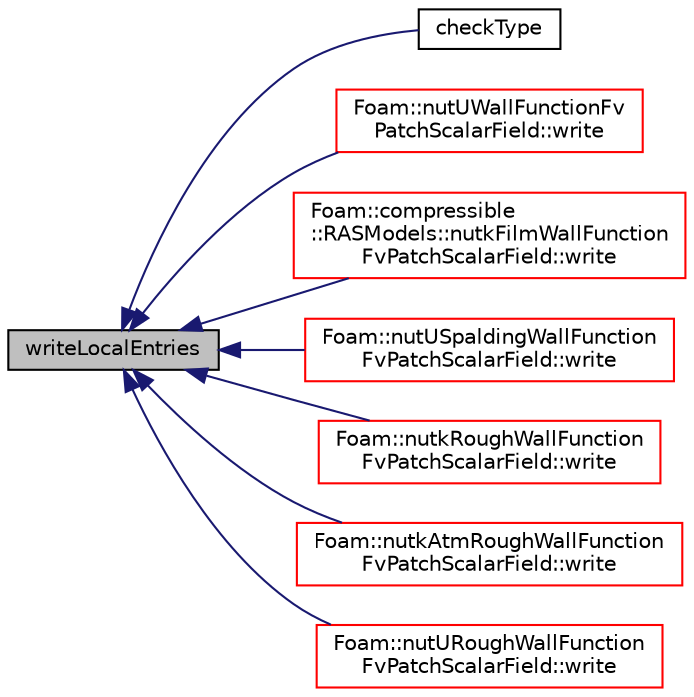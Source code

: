 digraph "writeLocalEntries"
{
  bgcolor="transparent";
  edge [fontname="Helvetica",fontsize="10",labelfontname="Helvetica",labelfontsize="10"];
  node [fontname="Helvetica",fontsize="10",shape=record];
  rankdir="LR";
  Node89 [label="writeLocalEntries",height=0.2,width=0.4,color="black", fillcolor="grey75", style="filled", fontcolor="black"];
  Node89 -> Node90 [dir="back",color="midnightblue",fontsize="10",style="solid",fontname="Helvetica"];
  Node90 [label="checkType",height=0.2,width=0.4,color="black",URL="$a32177.html#ad72f1118ee25d5a9fcb73f4c5d8ea9d0",tooltip="Check the type of the patch. "];
  Node89 -> Node91 [dir="back",color="midnightblue",fontsize="10",style="solid",fontname="Helvetica"];
  Node91 [label="Foam::nutUWallFunctionFv\lPatchScalarField::write",height=0.2,width=0.4,color="red",URL="$a32173.html#a78cec3e4ecac4a89a3ad8d38f2ad21f5",tooltip="Write. "];
  Node89 -> Node93 [dir="back",color="midnightblue",fontsize="10",style="solid",fontname="Helvetica"];
  Node93 [label="Foam::compressible\l::RASModels::nutkFilmWallFunction\lFvPatchScalarField::write",height=0.2,width=0.4,color="red",URL="$a30113.html#a78cec3e4ecac4a89a3ad8d38f2ad21f5",tooltip="Write. "];
  Node89 -> Node95 [dir="back",color="midnightblue",fontsize="10",style="solid",fontname="Helvetica"];
  Node95 [label="Foam::nutUSpaldingWallFunction\lFvPatchScalarField::write",height=0.2,width=0.4,color="red",URL="$a32165.html#a78cec3e4ecac4a89a3ad8d38f2ad21f5",tooltip="Write. "];
  Node89 -> Node97 [dir="back",color="midnightblue",fontsize="10",style="solid",fontname="Helvetica"];
  Node97 [label="Foam::nutkRoughWallFunction\lFvPatchScalarField::write",height=0.2,width=0.4,color="red",URL="$a32149.html#a293fdfec8bdfbd5c3913ab4c9f3454ff",tooltip="Write. "];
  Node89 -> Node99 [dir="back",color="midnightblue",fontsize="10",style="solid",fontname="Helvetica"];
  Node99 [label="Foam::nutkAtmRoughWallFunction\lFvPatchScalarField::write",height=0.2,width=0.4,color="red",URL="$a32145.html#a293fdfec8bdfbd5c3913ab4c9f3454ff",tooltip="Write. "];
  Node89 -> Node101 [dir="back",color="midnightblue",fontsize="10",style="solid",fontname="Helvetica"];
  Node101 [label="Foam::nutURoughWallFunction\lFvPatchScalarField::write",height=0.2,width=0.4,color="red",URL="$a32161.html#a78cec3e4ecac4a89a3ad8d38f2ad21f5",tooltip="Write. "];
}
